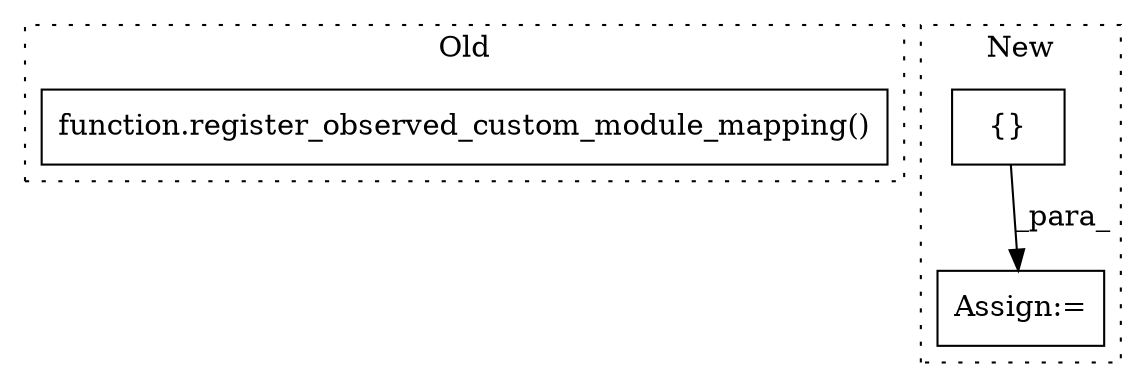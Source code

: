 digraph G {
subgraph cluster0 {
1 [label="function.register_observed_custom_module_mapping()" a="75" s="25434,25508" l="40,1" shape="box"];
label = "Old";
style="dotted";
}
subgraph cluster1 {
2 [label="{}" a="95" s="26919,27040" l="14,10" shape="box"];
3 [label="Assign:=" a="68" s="26916" l="3" shape="box"];
label = "New";
style="dotted";
}
2 -> 3 [label="_para_"];
}